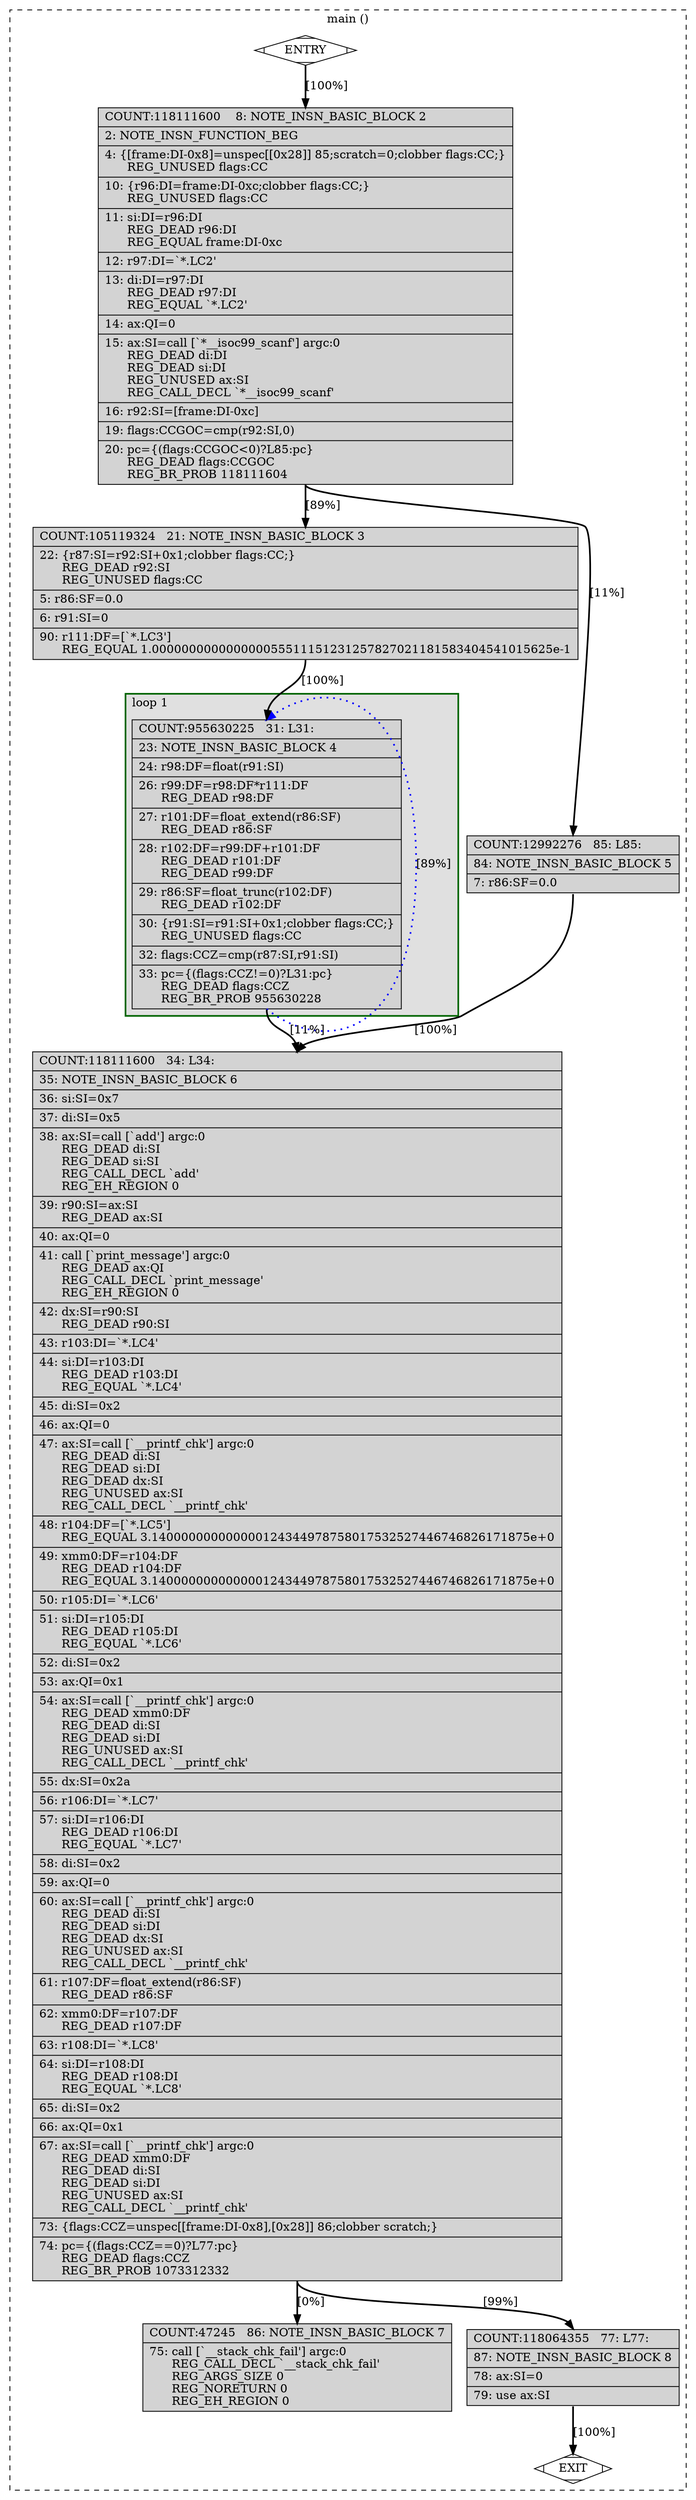digraph "test.c.268r.cse_local" {
overlap=false;
subgraph "cluster_main" {
	style="dashed";
	color="black";
	label="main ()";
	subgraph cluster_26_1 {
	style="filled";
	color="darkgreen";
	fillcolor="grey88";
	label="loop 1";
	labeljust=l;
	penwidth=2;
	fn_26_basic_block_4 [shape=record,style=filled,fillcolor=lightgrey,label="{COUNT:955630225\ \ \ 31:\ L31:\l\
|\ \ \ 23:\ NOTE_INSN_BASIC_BLOCK\ 4\l\
|\ \ \ 24:\ r98:DF=float(r91:SI)\l\
|\ \ \ 26:\ r99:DF=r98:DF*r111:DF\l\
\ \ \ \ \ \ REG_DEAD\ r98:DF\l\
|\ \ \ 27:\ r101:DF=float_extend(r86:SF)\l\
\ \ \ \ \ \ REG_DEAD\ r86:SF\l\
|\ \ \ 28:\ r102:DF=r99:DF+r101:DF\l\
\ \ \ \ \ \ REG_DEAD\ r101:DF\l\
\ \ \ \ \ \ REG_DEAD\ r99:DF\l\
|\ \ \ 29:\ r86:SF=float_trunc(r102:DF)\l\
\ \ \ \ \ \ REG_DEAD\ r102:DF\l\
|\ \ \ 30:\ \{r91:SI=r91:SI+0x1;clobber\ flags:CC;\}\l\
\ \ \ \ \ \ REG_UNUSED\ flags:CC\l\
|\ \ \ 32:\ flags:CCZ=cmp(r87:SI,r91:SI)\l\
|\ \ \ 33:\ pc=\{(flags:CCZ!=0)?L31:pc\}\l\
\ \ \ \ \ \ REG_DEAD\ flags:CCZ\l\
\ \ \ \ \ \ REG_BR_PROB\ 955630228\l\
}"];

	}
	fn_26_basic_block_0 [shape=Mdiamond,style=filled,fillcolor=white,label="ENTRY"];

	fn_26_basic_block_1 [shape=Mdiamond,style=filled,fillcolor=white,label="EXIT"];

	fn_26_basic_block_2 [shape=record,style=filled,fillcolor=lightgrey,label="{COUNT:118111600\ \ \ \ 8:\ NOTE_INSN_BASIC_BLOCK\ 2\l\
|\ \ \ \ 2:\ NOTE_INSN_FUNCTION_BEG\l\
|\ \ \ \ 4:\ \{[frame:DI-0x8]=unspec[[0x28]]\ 85;scratch=0;clobber\ flags:CC;\}\l\
\ \ \ \ \ \ REG_UNUSED\ flags:CC\l\
|\ \ \ 10:\ \{r96:DI=frame:DI-0xc;clobber\ flags:CC;\}\l\
\ \ \ \ \ \ REG_UNUSED\ flags:CC\l\
|\ \ \ 11:\ si:DI=r96:DI\l\
\ \ \ \ \ \ REG_DEAD\ r96:DI\l\
\ \ \ \ \ \ REG_EQUAL\ frame:DI-0xc\l\
|\ \ \ 12:\ r97:DI=`*.LC2'\l\
|\ \ \ 13:\ di:DI=r97:DI\l\
\ \ \ \ \ \ REG_DEAD\ r97:DI\l\
\ \ \ \ \ \ REG_EQUAL\ `*.LC2'\l\
|\ \ \ 14:\ ax:QI=0\l\
|\ \ \ 15:\ ax:SI=call\ [`*__isoc99_scanf']\ argc:0\l\
\ \ \ \ \ \ REG_DEAD\ di:DI\l\
\ \ \ \ \ \ REG_DEAD\ si:DI\l\
\ \ \ \ \ \ REG_UNUSED\ ax:SI\l\
\ \ \ \ \ \ REG_CALL_DECL\ `*__isoc99_scanf'\l\
|\ \ \ 16:\ r92:SI=[frame:DI-0xc]\l\
|\ \ \ 19:\ flags:CCGOC=cmp(r92:SI,0)\l\
|\ \ \ 20:\ pc=\{(flags:CCGOC\<0)?L85:pc\}\l\
\ \ \ \ \ \ REG_DEAD\ flags:CCGOC\l\
\ \ \ \ \ \ REG_BR_PROB\ 118111604\l\
}"];

	fn_26_basic_block_3 [shape=record,style=filled,fillcolor=lightgrey,label="{COUNT:105119324\ \ \ 21:\ NOTE_INSN_BASIC_BLOCK\ 3\l\
|\ \ \ 22:\ \{r87:SI=r92:SI+0x1;clobber\ flags:CC;\}\l\
\ \ \ \ \ \ REG_DEAD\ r92:SI\l\
\ \ \ \ \ \ REG_UNUSED\ flags:CC\l\
|\ \ \ \ 5:\ r86:SF=0.0\l\
|\ \ \ \ 6:\ r91:SI=0\l\
|\ \ \ 90:\ r111:DF=[`*.LC3']\l\
\ \ \ \ \ \ REG_EQUAL\ 1.000000000000000055511151231257827021181583404541015625e-1\l\
}"];

	fn_26_basic_block_5 [shape=record,style=filled,fillcolor=lightgrey,label="{COUNT:12992276\ \ \ 85:\ L85:\l\
|\ \ \ 84:\ NOTE_INSN_BASIC_BLOCK\ 5\l\
|\ \ \ \ 7:\ r86:SF=0.0\l\
}"];

	fn_26_basic_block_6 [shape=record,style=filled,fillcolor=lightgrey,label="{COUNT:118111600\ \ \ 34:\ L34:\l\
|\ \ \ 35:\ NOTE_INSN_BASIC_BLOCK\ 6\l\
|\ \ \ 36:\ si:SI=0x7\l\
|\ \ \ 37:\ di:SI=0x5\l\
|\ \ \ 38:\ ax:SI=call\ [`add']\ argc:0\l\
\ \ \ \ \ \ REG_DEAD\ di:SI\l\
\ \ \ \ \ \ REG_DEAD\ si:SI\l\
\ \ \ \ \ \ REG_CALL_DECL\ `add'\l\
\ \ \ \ \ \ REG_EH_REGION\ 0\l\
|\ \ \ 39:\ r90:SI=ax:SI\l\
\ \ \ \ \ \ REG_DEAD\ ax:SI\l\
|\ \ \ 40:\ ax:QI=0\l\
|\ \ \ 41:\ call\ [`print_message']\ argc:0\l\
\ \ \ \ \ \ REG_DEAD\ ax:QI\l\
\ \ \ \ \ \ REG_CALL_DECL\ `print_message'\l\
\ \ \ \ \ \ REG_EH_REGION\ 0\l\
|\ \ \ 42:\ dx:SI=r90:SI\l\
\ \ \ \ \ \ REG_DEAD\ r90:SI\l\
|\ \ \ 43:\ r103:DI=`*.LC4'\l\
|\ \ \ 44:\ si:DI=r103:DI\l\
\ \ \ \ \ \ REG_DEAD\ r103:DI\l\
\ \ \ \ \ \ REG_EQUAL\ `*.LC4'\l\
|\ \ \ 45:\ di:SI=0x2\l\
|\ \ \ 46:\ ax:QI=0\l\
|\ \ \ 47:\ ax:SI=call\ [`__printf_chk']\ argc:0\l\
\ \ \ \ \ \ REG_DEAD\ di:SI\l\
\ \ \ \ \ \ REG_DEAD\ si:DI\l\
\ \ \ \ \ \ REG_DEAD\ dx:SI\l\
\ \ \ \ \ \ REG_UNUSED\ ax:SI\l\
\ \ \ \ \ \ REG_CALL_DECL\ `__printf_chk'\l\
|\ \ \ 48:\ r104:DF=[`*.LC5']\l\
\ \ \ \ \ \ REG_EQUAL\ 3.140000000000000124344978758017532527446746826171875e+0\l\
|\ \ \ 49:\ xmm0:DF=r104:DF\l\
\ \ \ \ \ \ REG_DEAD\ r104:DF\l\
\ \ \ \ \ \ REG_EQUAL\ 3.140000000000000124344978758017532527446746826171875e+0\l\
|\ \ \ 50:\ r105:DI=`*.LC6'\l\
|\ \ \ 51:\ si:DI=r105:DI\l\
\ \ \ \ \ \ REG_DEAD\ r105:DI\l\
\ \ \ \ \ \ REG_EQUAL\ `*.LC6'\l\
|\ \ \ 52:\ di:SI=0x2\l\
|\ \ \ 53:\ ax:QI=0x1\l\
|\ \ \ 54:\ ax:SI=call\ [`__printf_chk']\ argc:0\l\
\ \ \ \ \ \ REG_DEAD\ xmm0:DF\l\
\ \ \ \ \ \ REG_DEAD\ di:SI\l\
\ \ \ \ \ \ REG_DEAD\ si:DI\l\
\ \ \ \ \ \ REG_UNUSED\ ax:SI\l\
\ \ \ \ \ \ REG_CALL_DECL\ `__printf_chk'\l\
|\ \ \ 55:\ dx:SI=0x2a\l\
|\ \ \ 56:\ r106:DI=`*.LC7'\l\
|\ \ \ 57:\ si:DI=r106:DI\l\
\ \ \ \ \ \ REG_DEAD\ r106:DI\l\
\ \ \ \ \ \ REG_EQUAL\ `*.LC7'\l\
|\ \ \ 58:\ di:SI=0x2\l\
|\ \ \ 59:\ ax:QI=0\l\
|\ \ \ 60:\ ax:SI=call\ [`__printf_chk']\ argc:0\l\
\ \ \ \ \ \ REG_DEAD\ di:SI\l\
\ \ \ \ \ \ REG_DEAD\ si:DI\l\
\ \ \ \ \ \ REG_DEAD\ dx:SI\l\
\ \ \ \ \ \ REG_UNUSED\ ax:SI\l\
\ \ \ \ \ \ REG_CALL_DECL\ `__printf_chk'\l\
|\ \ \ 61:\ r107:DF=float_extend(r86:SF)\l\
\ \ \ \ \ \ REG_DEAD\ r86:SF\l\
|\ \ \ 62:\ xmm0:DF=r107:DF\l\
\ \ \ \ \ \ REG_DEAD\ r107:DF\l\
|\ \ \ 63:\ r108:DI=`*.LC8'\l\
|\ \ \ 64:\ si:DI=r108:DI\l\
\ \ \ \ \ \ REG_DEAD\ r108:DI\l\
\ \ \ \ \ \ REG_EQUAL\ `*.LC8'\l\
|\ \ \ 65:\ di:SI=0x2\l\
|\ \ \ 66:\ ax:QI=0x1\l\
|\ \ \ 67:\ ax:SI=call\ [`__printf_chk']\ argc:0\l\
\ \ \ \ \ \ REG_DEAD\ xmm0:DF\l\
\ \ \ \ \ \ REG_DEAD\ di:SI\l\
\ \ \ \ \ \ REG_DEAD\ si:DI\l\
\ \ \ \ \ \ REG_UNUSED\ ax:SI\l\
\ \ \ \ \ \ REG_CALL_DECL\ `__printf_chk'\l\
|\ \ \ 73:\ \{flags:CCZ=unspec[[frame:DI-0x8],[0x28]]\ 86;clobber\ scratch;\}\l\
|\ \ \ 74:\ pc=\{(flags:CCZ==0)?L77:pc\}\l\
\ \ \ \ \ \ REG_DEAD\ flags:CCZ\l\
\ \ \ \ \ \ REG_BR_PROB\ 1073312332\l\
}"];

	fn_26_basic_block_7 [shape=record,style=filled,fillcolor=lightgrey,label="{COUNT:47245\ \ \ 86:\ NOTE_INSN_BASIC_BLOCK\ 7\l\
|\ \ \ 75:\ call\ [`__stack_chk_fail']\ argc:0\l\
\ \ \ \ \ \ REG_CALL_DECL\ `__stack_chk_fail'\l\
\ \ \ \ \ \ REG_ARGS_SIZE\ 0\l\
\ \ \ \ \ \ REG_NORETURN\ 0\l\
\ \ \ \ \ \ REG_EH_REGION\ 0\l\
}"];

	fn_26_basic_block_8 [shape=record,style=filled,fillcolor=lightgrey,label="{COUNT:118064355\ \ \ 77:\ L77:\l\
|\ \ \ 87:\ NOTE_INSN_BASIC_BLOCK\ 8\l\
|\ \ \ 78:\ ax:SI=0\l\
|\ \ \ 79:\ use\ ax:SI\l\
}"];

	fn_26_basic_block_0:s -> fn_26_basic_block_2:n [style="solid,bold",color=black,weight=100,constraint=true,label="[100%]"];
	fn_26_basic_block_2:s -> fn_26_basic_block_3:n [style="solid,bold",color=black,weight=100,constraint=true,label="[89%]"];
	fn_26_basic_block_2:s -> fn_26_basic_block_5:n [style="solid,bold",color=black,weight=10,constraint=true,label="[11%]"];
	fn_26_basic_block_3:s -> fn_26_basic_block_4:n [style="solid,bold",color=black,weight=100,constraint=true,label="[100%]"];
	fn_26_basic_block_4:s -> fn_26_basic_block_4:n [style="dotted,bold",color=blue,weight=10,constraint=false,label="[89%]"];
	fn_26_basic_block_4:s -> fn_26_basic_block_6:n [style="solid,bold",color=black,weight=100,constraint=true,label="[11%]"];
	fn_26_basic_block_5:s -> fn_26_basic_block_6:n [style="solid,bold",color=black,weight=100,constraint=true,label="[100%]"];
	fn_26_basic_block_6:s -> fn_26_basic_block_8:n [style="solid,bold",color=black,weight=10,constraint=true,label="[99%]"];
	fn_26_basic_block_6:s -> fn_26_basic_block_7:n [style="solid,bold",color=black,weight=100,constraint=true,label="[0%]"];
	fn_26_basic_block_8:s -> fn_26_basic_block_1:n [style="solid,bold",color=black,weight=100,constraint=true,label="[100%]"];
	fn_26_basic_block_0:s -> fn_26_basic_block_1:n [style="invis",constraint=true];
}
}
